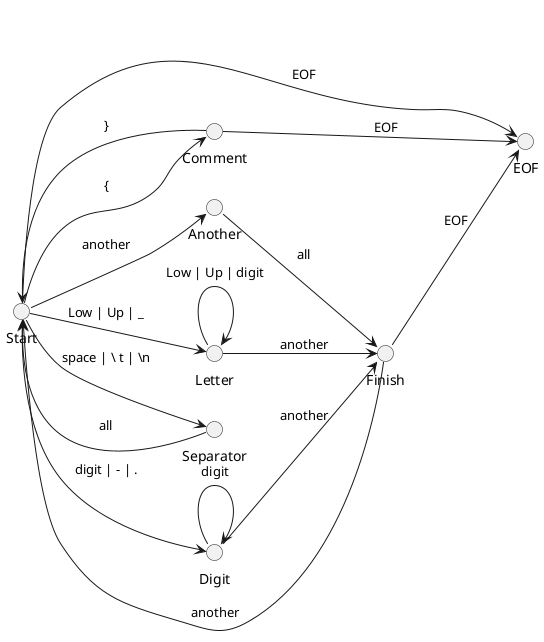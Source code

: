@startuml LexicalAnalyzer
left to right direction

circle Start as start
circle Finish as finish
circle EOF as eof
circle Letter as letter
circle Digit as digit
circle Comment as comment
circle Separator as separator
circle Another as another

start --> letter    : Low | Up | _ 
start --> digit     : digit | - | .
start --> another   : another
start --> comment   : {
start --> separator : space | \\ t | \\n
start --> eof       : EOF

letter --> letter   : Low | Up | digit
letter --> finish   : another

comment --> start   : }
comment --> eof     : EOF

digit --> digit     : digit
digit --> finish    : another

another --> finish  : all

separator --> start : all

finish --> eof      : EOF
finish --> start    : another

@enduml